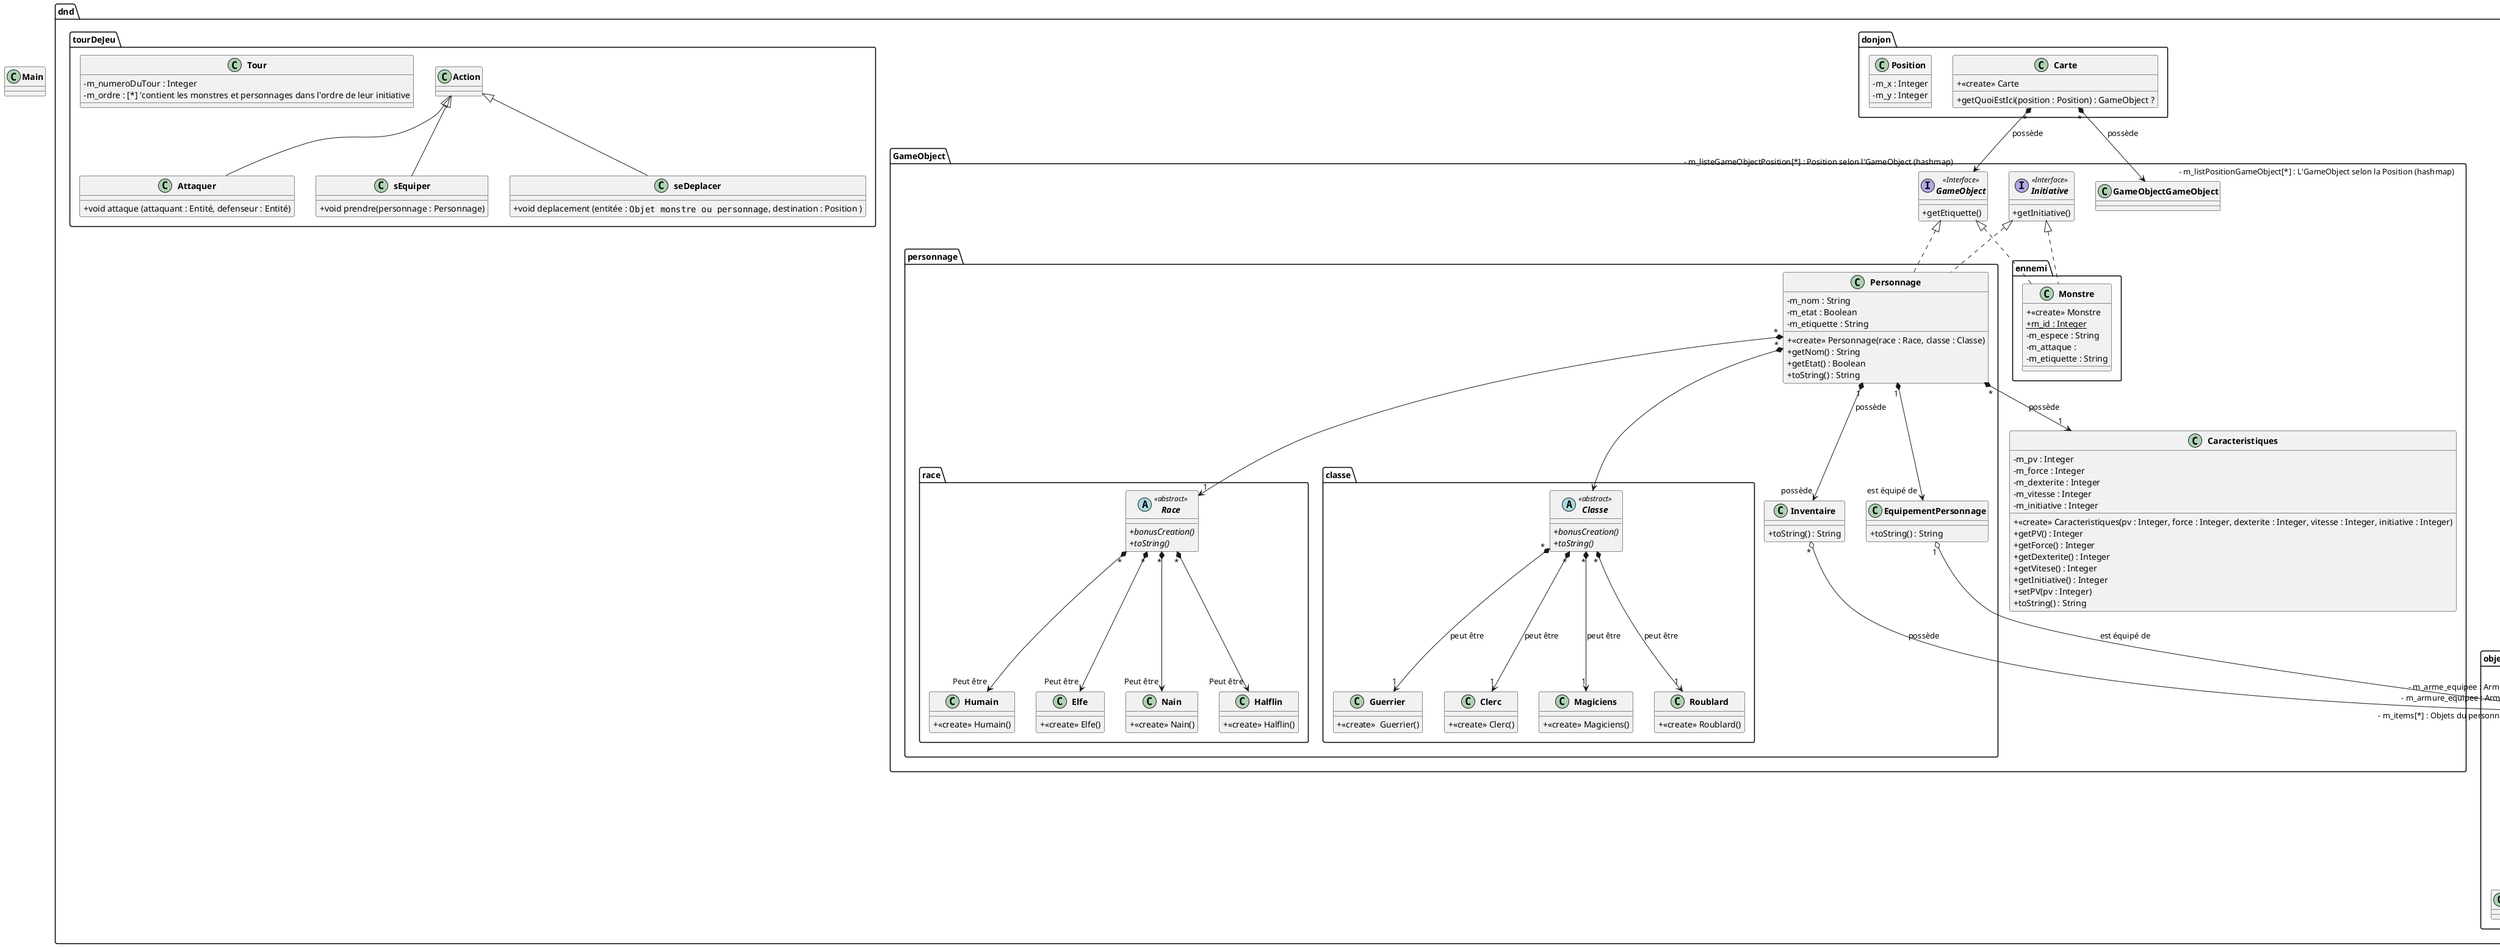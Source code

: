 @startuml

skinparam classAttributeIconSize 0
skinparam classFontStyle Bold
skinparam style strictuml hide empty members

class Main
{

}

package dnd
{
    package GameObject
    {
        interface GameObject <<Interface>>
        {
            +getEtiquette()
        }

        class Caracteristiques
            {
                ' Membres de la classe
                - m_pv : Integer
                - m_force : Integer
                - m_dexterite : Integer
                - m_vitesse : Integer
                - m_initiative : Integer
                ' Ctor
                + <<create>> Caracteristiques(pv : Integer, force : Integer, dexterite : Integer, vitesse : Integer, initiative : Integer)
                ' Getters
                + getPV() : Integer
                + getForce() : Integer
                + getDexterite() : Integer
                + getVitese() : Integer
                + getInitiative() : Integer
                ' Setters
                + setPV(pv : Integer)
                + toString() : String
            }

            Interface Initiative <<Interface>>
            {
                +getInitiative()
            }

            package personnage
            {
                class Personnage implements dnd.GameObject.Initiative, dnd.GameObject.GameObject
                {
                    +<<create>> Personnage(race : Race, classe : Classe)
                    - m_nom : String
                    - m_etat : Boolean
                    - m_etiquette : String
                    ' Race : mettre une composition
                    ' Classe : mettre une composition
                    ' Inventaire d'équipements : mettre une composition
                    ' Équipements : mettre une composition
                    + getNom() : String
                    + getEtat() : Boolean
                    + toString() : String
                }

                ' Début classes personnages

                class Inventaire
                {
                    + toString() : String
                }

                class EquipementPersonnage
                {
                    + toString() : String
                }

                Personnage "*" *--> "1" race.Race
                Personnage "*" *--> classe.Classe
                Personnage "*" *--> "1" Caracteristiques : possède
                Personnage "1" *--> "est équipé de" EquipementPersonnage
                Personnage "1" *--> "possède" Inventaire : possède
                Inventaire "*" o-- "- m_items[*] : Objets du personnage" dnd.objet.Item : possède
                EquipementPersonnage "1" o-- "- m_arme_equipee : Arme\n - m_armure_equipee : Armure" dnd.objet.Item : est équipé de

                package race
                {
                    abstract class Race <<abstract>>
                    {
                        +{abstract} bonusCreation()
                        +{abstract} toString()
                    }

                    class Humain
                    {
                        +<<create>> Humain()
                    }

                    class Elfe
                    {
                        +<<create>> Elfe()
                    }

                    class Nain
                    {
                        +<<create>> Nain()
                    }

                    class Halflin
                    {
                        +<<create>> Halflin()
                    }

                    Race "*" *--> "Peut être" Humain
                    Race "*" *--> "Peut être" Elfe
                    Race "*" *--> "Peut être" Nain
                    Race "*" *--> "Peut être" Halflin
                }

                package classe
                {
                    abstract class Classe <<abstract>>
                    {
                        +{abstract} bonusCreation()
                        +{abstract} toString()
                    }

                    class Guerrier
                    {
                        +<<create>>  Guerrier()
                    }

                    class Clerc
                    {
                        +<<create>> Clerc()
                    }

                    class Magiciens
                    {
                        +<<create>> Magiciens()
                    }

                    class Roublard
                    {
                        +<<create>> Roublard()
                    }

                    Classe "*" *--> "1" Guerrier : peut être
                    Classe "*" *--> "1" Clerc : peut être
                    Classe "*" *--> "1" Magiciens : peut être
                    Classe "*" *--> "1" Roublard : peut être
                }
            }

            package ennemi
            {
                class Monstre implements dnd.GameObject.Initiative, dnd.GameObject.GameObject
                {
                    +<<create>> Monstre
                    + {static} m_id : Integer
                    - m_espece : String
                    - m_attaque :
                    - m_etiquette : String
                    ' Objet caractérisitique

                    ' Faire une énumeration des especes pour acceder à leurs caractéristique
                }
            }
    }





    package objet
    {
        class Item
        {
            - m_nom : String
            - m_etiquette : String
            + <<create>> Item(name : String)
            + getName() : String

        }

        class Arme extends Item
        {
            - m_degat : Integer
            + <<create>> Arme(name : String, degat : Integer)
        }

        class Armure extends Item
        {
            - m_armure : Integer
            + <<create>> Armure(name : String, armure : Integer)
        }

        class ArmeCourante extends Arme
        {

        }

        class ArmeGuerre extends Arme
        {

        }

        class ArmeDistance extends Arme
        {

        }

        class ArmureLegere extends Armure
        {

        }

        class ArmureLourde extends Armure
        {

        }


    ' Item "*" *--> "- m_degat : (dé)\n- m_portee : Integer" ArmeCourante: contient des
    ' Item "*" *--> "- m_degat : (dé)\n- m_portee : Integer" ArmeGuerre: contient des
    ' Item "*" *--> "- m_degat : (dé)\n- m_portee : Integer" ArmeDistance: contient des
    ' Item "*" *--> "- m_armure : Integer" ArmureLegere: contient des
    ' Item "*" *--> "- " ArmureLourde: contient des

    }

    package donjon
    {
        class Carte
        {
            +<<create>> Carte
            ' un choix de carte par défaut
            ' instancie     taille de la carte
            '               position des obstacle
            '               creer les monstre
            '               positionne monstre et personnage
            '               positionne equipement
            '               phrases de contexte
            + getQuoiEstIci(position : Position) : GameObject ?
            ' ici le type, je ne sais pas, car ça peut tout retourner, j'aurais mis Object mais il faudrait utiliser getClass() dans le code (interdit); solution possible : créer une classe "Entité" qui est implémentée par Monstre, Personnage, etc pour plus de flexibilité.
            ' methode getOuEsTruc (truc)
            ' EDIT : du coup ici bah c'est "bon" on verra comment ça rend dans le code

        }

        Carte "*" *--> "- m_listeGameObjectPosition[*] : Position selon l'GameObject (hashmap)" dnd.GameObject.GameObject : possède
        Carte "*" *--> "- m_listPositionGameObject[*] : L'GameObject selon la Position (hashmap)" dnd.GameObject.GameObjectGameObject : possède

        class Position
        {
            -m_x : Integer
            -m_y : Integer
        }
    }



    package tourDeJeu
    {
        class Action
        {

        }

        class Tour
        {
            -m_numeroDuTour : Integer
            ' methode déroulement du tour
            -m_ordre : [*] 'contient les monstres et personnages dans l'ordre de leur initiative
            'methode qui enleve un monstre ou personnage mort de m_ordre

        }



        class seDeplacer extends Action
        {
            +void deplacement (entitée : ""Objet monstre ou personnage"", destination : Position )
            ' deplacement(): 2 choix:
            ' soit un par appel par case, comme si on déplacait l'entitée case par case, donc:
            '                                   test si destination est adjacent
            '                                   puis test si case destination est libre
            '                                   puis test si il reste des point de mouvement à l'entité
            '                                   puis déplacement
            '
            ' soit un appel pour tout le déplacement, plus en accord avec le sujet;
            '                                   test si case destination est libre
            '                                   test si distance inférieure à  vitesse/3
            '                                   déplacement


        }

        class Attaquer extends Action
        {
            +void attaque (attaquant : Entité, defenseur : Entité)
            '   test que personnage n'attaque pas personnage et monstre n'attaque pas monstre
            '   test portée (faut il une méthode de calcul de distance?)
            '   jet d'attaque : 1d20 + attaquant.m_equipement(getCaractéristiqueAttaque())
            '                   (dans classe arme, il faut une méthode qui cherche la force ou la dex de l'entité pour l'additionner
            '                                       et une pour lancer le dé de dégat careespondant)
            '   test si jet d'attaque > defenseur.m_equipement(getArmure())
            '   degat: entitée.m_equipement(jetDeDégat())
            '           defenseur.setPV(getPV()-degat)
            '           test état du défenseur

        }

        class sEquiper extends Action
        {
            +void prendre(personnage : Personnage)
            ' test si un equipement présent sur la position du personnage
            ' personnage.m_Inventaire(ajoutEquipement(carte.getQuoiEstIci)
            ' supprimer l'objet de la map
        }

    }
}



@enduml